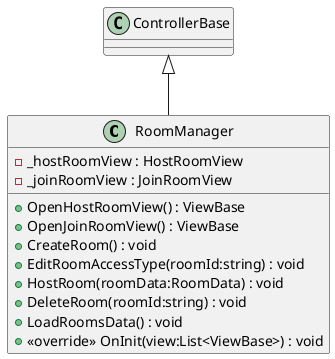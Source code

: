 @startuml
class RoomManager {
    - _hostRoomView : HostRoomView
    - _joinRoomView : JoinRoomView
    + OpenHostRoomView() : ViewBase
    + OpenJoinRoomView() : ViewBase
    + CreateRoom() : void
    + EditRoomAccessType(roomId:string) : void
    + HostRoom(roomData:RoomData) : void
    + DeleteRoom(roomId:string) : void
    + LoadRoomsData() : void
    + <<override>> OnInit(view:List<ViewBase>) : void
}
ControllerBase <|-- RoomManager
@enduml
